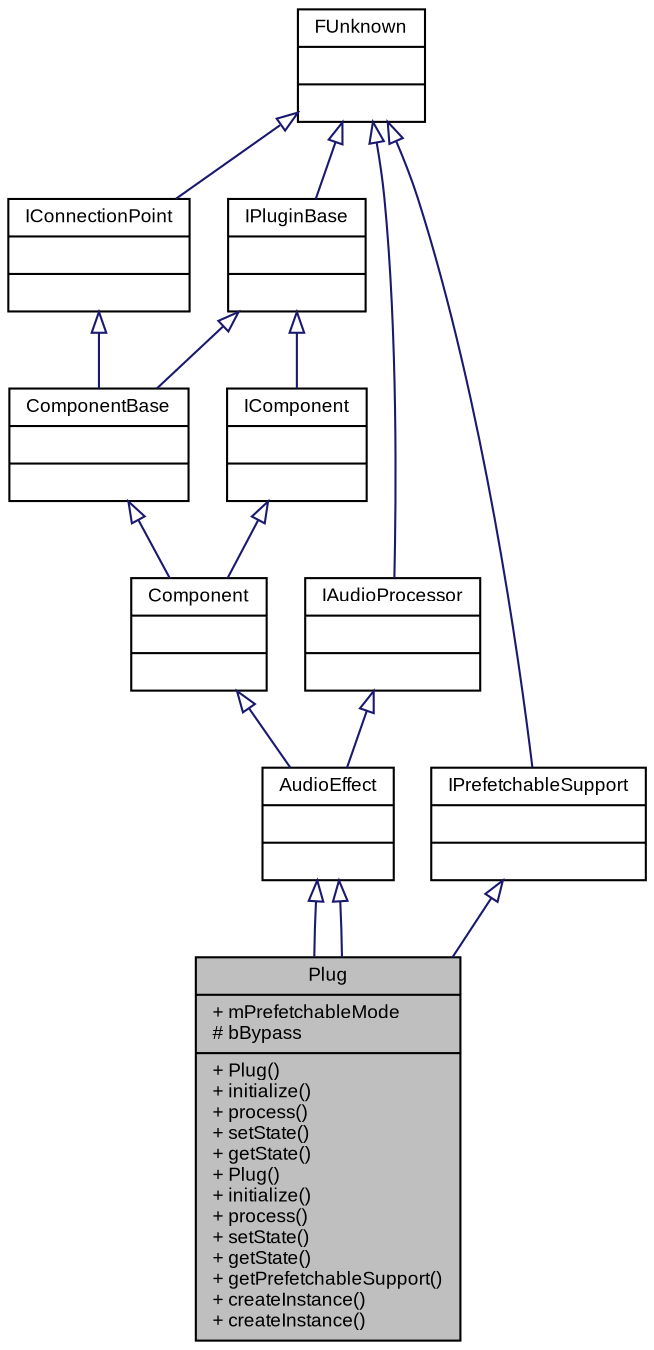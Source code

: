 digraph G
{
  bgcolor="transparent";
  edge [fontname="Arial",fontsize="9",labelfontname="Arial",labelfontsize="9"];
  node [fontname="Arial",fontsize="9",shape=record];
  Node1 [label="{Plug\n|+ mPrefetchableMode\l# bBypass\l|+ Plug()\l+ initialize()\l+ process()\l+ setState()\l+ getState()\l+ Plug()\l+ initialize()\l+ process()\l+ setState()\l+ getState()\l+ getPrefetchableSupport()\l+ createInstance()\l+ createInstance()\l}",height=0.2,width=0.4,color="black", fillcolor="grey75", style="filled" fontcolor="black"];
  Node2 -> Node1 [dir=back,color="midnightblue",fontsize="9",style="solid",arrowtail="empty",fontname="Arial"];
  Node2 [label="{AudioEffect\n||}",height=0.2,width=0.4,color="black",URL="vstsdk.tag$classSteinberg_1_1Vst_1_1AudioEffect.html"];
  Node3 -> Node2 [dir=back,color="midnightblue",fontsize="9",style="solid",arrowtail="empty",fontname="Arial"];
  Node3 [label="{Component\n||}",height=0.2,width=0.4,color="black",URL="vstsdk.tag$classSteinberg_1_1Vst_1_1Component.html"];
  Node4 -> Node3 [dir=back,color="midnightblue",fontsize="9",style="solid",arrowtail="empty",fontname="Arial"];
  Node4 [label="{ComponentBase\n||}",height=0.2,width=0.4,color="black",URL="vstsdk.tag$classSteinberg_1_1Vst_1_1ComponentBase.html"];
  Node5 -> Node4 [dir=back,color="midnightblue",fontsize="9",style="solid",arrowtail="empty",fontname="Arial"];
  Node5 [label="{IPluginBase\n||}",height=0.2,width=0.4,color="black",URL="base.tag$classSteinberg_1_1IPluginBase.html"];
  Node6 -> Node5 [dir=back,color="midnightblue",fontsize="9",style="solid",arrowtail="empty",fontname="Arial"];
  Node6 [label="{FUnknown\n||}",height=0.2,width=0.4,color="black",URL="base.tag$classSteinberg_1_1FUnknown.html"];
  Node7 -> Node4 [dir=back,color="midnightblue",fontsize="9",style="solid",arrowtail="empty",fontname="Arial"];
  Node7 [label="{IConnectionPoint\n||}",height=0.2,width=0.4,color="black",URL="vstinterfaces.tag$classSteinberg_1_1Vst_1_1IConnectionPoint.html"];
  Node6 -> Node7 [dir=back,color="midnightblue",fontsize="9",style="solid",arrowtail="empty",fontname="Arial"];
  Node8 -> Node3 [dir=back,color="midnightblue",fontsize="9",style="solid",arrowtail="empty",fontname="Arial"];
  Node8 [label="{IComponent\n||}",height=0.2,width=0.4,color="black",URL="vstinterfaces.tag$classSteinberg_1_1Vst_1_1IComponent.html"];
  Node5 -> Node8 [dir=back,color="midnightblue",fontsize="9",style="solid",arrowtail="empty",fontname="Arial"];
  Node9 -> Node2 [dir=back,color="midnightblue",fontsize="9",style="solid",arrowtail="empty",fontname="Arial"];
  Node9 [label="{IAudioProcessor\n||}",height=0.2,width=0.4,color="black",URL="vstinterfaces.tag$classSteinberg_1_1Vst_1_1IAudioProcessor.html"];
  Node6 -> Node9 [dir=back,color="midnightblue",fontsize="9",style="solid",arrowtail="empty",fontname="Arial"];
  Node10 -> Node1 [dir=back,color="midnightblue",fontsize="9",style="solid",arrowtail="empty",fontname="Arial"];
  Node10 [label="{IPrefetchableSupport\n||}",height=0.2,width=0.4,color="black",URL="vstinterfaces.tag$classSteinberg_1_1Vst_1_1IPrefetchableSupport.html"];
  Node6 -> Node10 [dir=back,color="midnightblue",fontsize="9",style="solid",arrowtail="empty",fontname="Arial"];
  Node2 -> Node1 [dir=back,color="midnightblue",fontsize="9",style="solid",arrowtail="empty",fontname="Arial"];
}
